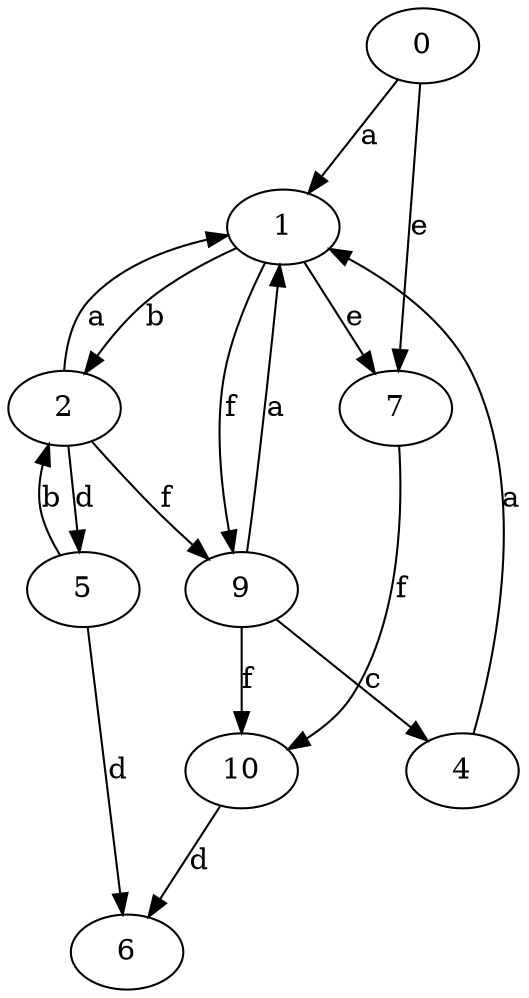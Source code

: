 strict digraph  {
0;
1;
2;
4;
5;
6;
7;
9;
10;
0 -> 1  [label=a];
0 -> 7  [label=e];
1 -> 2  [label=b];
1 -> 7  [label=e];
1 -> 9  [label=f];
2 -> 1  [label=a];
2 -> 5  [label=d];
2 -> 9  [label=f];
4 -> 1  [label=a];
5 -> 2  [label=b];
5 -> 6  [label=d];
7 -> 10  [label=f];
9 -> 1  [label=a];
9 -> 4  [label=c];
9 -> 10  [label=f];
10 -> 6  [label=d];
}
